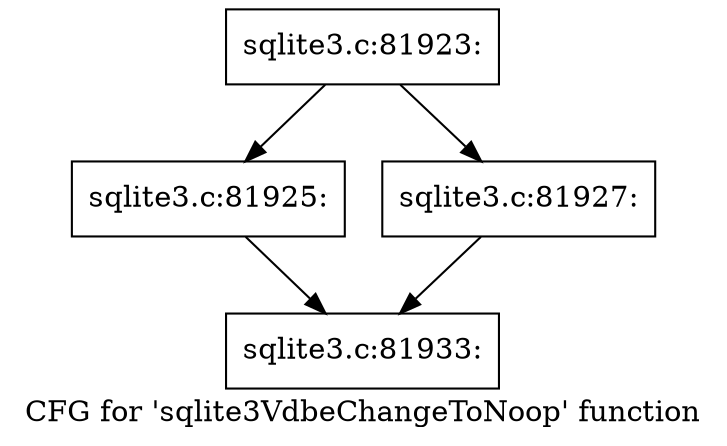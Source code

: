digraph "CFG for 'sqlite3VdbeChangeToNoop' function" {
	label="CFG for 'sqlite3VdbeChangeToNoop' function";

	Node0x55c0f8ce9f50 [shape=record,label="{sqlite3.c:81923:}"];
	Node0x55c0f8ce9f50 -> Node0x55c0f8ceda10;
	Node0x55c0f8ce9f50 -> Node0x55c0f8ceebd0;
	Node0x55c0f8ceda10 [shape=record,label="{sqlite3.c:81925:}"];
	Node0x55c0f8ceda10 -> Node0x55c0f8cedf00;
	Node0x55c0f8ceebd0 [shape=record,label="{sqlite3.c:81927:}"];
	Node0x55c0f8ceebd0 -> Node0x55c0f8cedf00;
	Node0x55c0f8cedf00 [shape=record,label="{sqlite3.c:81933:}"];
}
